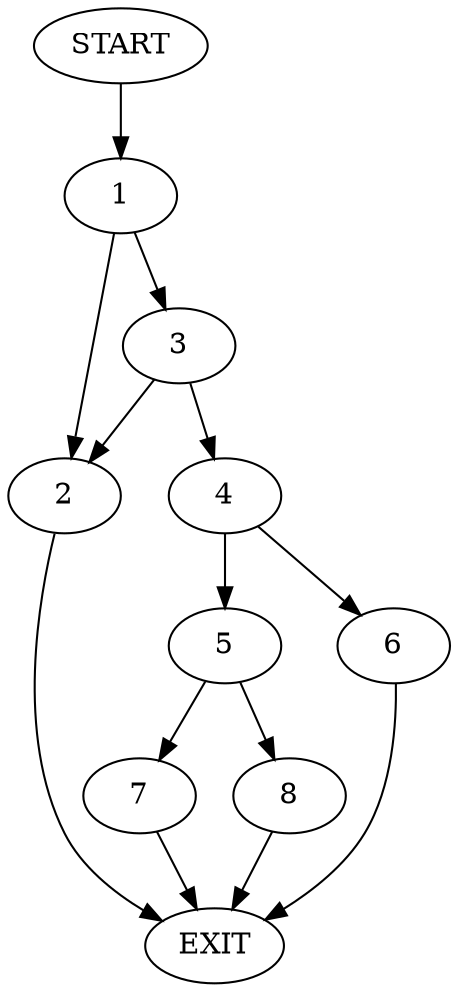 digraph {
0 [label="START"]
9 [label="EXIT"]
0 -> 1
1 -> 2
1 -> 3
2 -> 9
3 -> 4
3 -> 2
4 -> 5
4 -> 6
5 -> 7
5 -> 8
6 -> 9
7 -> 9
8 -> 9
}
